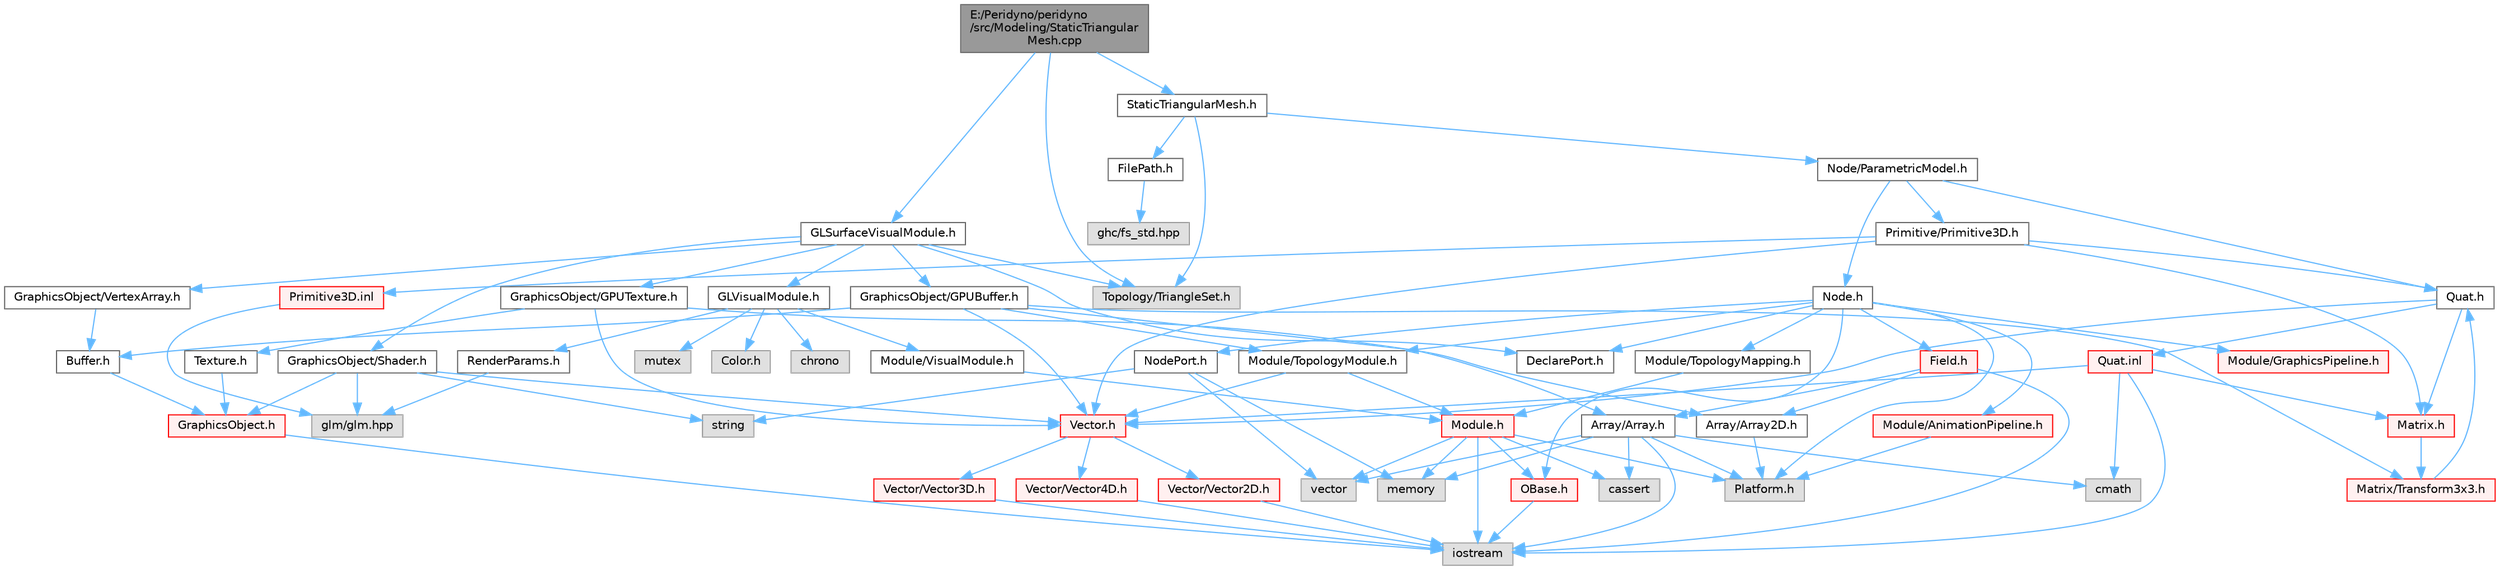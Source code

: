 digraph "E:/Peridyno/peridyno/src/Modeling/StaticTriangularMesh.cpp"
{
 // LATEX_PDF_SIZE
  bgcolor="transparent";
  edge [fontname=Helvetica,fontsize=10,labelfontname=Helvetica,labelfontsize=10];
  node [fontname=Helvetica,fontsize=10,shape=box,height=0.2,width=0.4];
  Node1 [id="Node000001",label="E:/Peridyno/peridyno\l/src/Modeling/StaticTriangular\lMesh.cpp",height=0.2,width=0.4,color="gray40", fillcolor="grey60", style="filled", fontcolor="black",tooltip=" "];
  Node1 -> Node2 [id="edge1_Node000001_Node000002",color="steelblue1",style="solid",tooltip=" "];
  Node2 [id="Node000002",label="StaticTriangularMesh.h",height=0.2,width=0.4,color="grey40", fillcolor="white", style="filled",URL="$_static_triangular_mesh_8h.html",tooltip=" "];
  Node2 -> Node3 [id="edge2_Node000002_Node000003",color="steelblue1",style="solid",tooltip=" "];
  Node3 [id="Node000003",label="Node/ParametricModel.h",height=0.2,width=0.4,color="grey40", fillcolor="white", style="filled",URL="$_parametric_model_8h.html",tooltip=" "];
  Node3 -> Node4 [id="edge3_Node000003_Node000004",color="steelblue1",style="solid",tooltip=" "];
  Node4 [id="Node000004",label="Node.h",height=0.2,width=0.4,color="grey40", fillcolor="white", style="filled",URL="$_node_8h.html",tooltip=" "];
  Node4 -> Node5 [id="edge4_Node000004_Node000005",color="steelblue1",style="solid",tooltip=" "];
  Node5 [id="Node000005",label="OBase.h",height=0.2,width=0.4,color="red", fillcolor="#FFF0F0", style="filled",URL="$_o_base_8h.html",tooltip=" "];
  Node5 -> Node6 [id="edge5_Node000005_Node000006",color="steelblue1",style="solid",tooltip=" "];
  Node6 [id="Node000006",label="iostream",height=0.2,width=0.4,color="grey60", fillcolor="#E0E0E0", style="filled",tooltip=" "];
  Node4 -> Node17 [id="edge6_Node000004_Node000017",color="steelblue1",style="solid",tooltip=" "];
  Node17 [id="Node000017",label="Field.h",height=0.2,width=0.4,color="red", fillcolor="#FFF0F0", style="filled",URL="$_field_8h.html",tooltip=" "];
  Node17 -> Node6 [id="edge7_Node000017_Node000006",color="steelblue1",style="solid",tooltip=" "];
  Node17 -> Node20 [id="edge8_Node000017_Node000020",color="steelblue1",style="solid",tooltip=" "];
  Node20 [id="Node000020",label="Array/Array.h",height=0.2,width=0.4,color="grey40", fillcolor="white", style="filled",URL="$_array_8h.html",tooltip=" "];
  Node20 -> Node8 [id="edge9_Node000020_Node000008",color="steelblue1",style="solid",tooltip=" "];
  Node8 [id="Node000008",label="Platform.h",height=0.2,width=0.4,color="grey60", fillcolor="#E0E0E0", style="filled",tooltip=" "];
  Node20 -> Node21 [id="edge10_Node000020_Node000021",color="steelblue1",style="solid",tooltip=" "];
  Node21 [id="Node000021",label="cassert",height=0.2,width=0.4,color="grey60", fillcolor="#E0E0E0", style="filled",tooltip=" "];
  Node20 -> Node22 [id="edge11_Node000020_Node000022",color="steelblue1",style="solid",tooltip=" "];
  Node22 [id="Node000022",label="vector",height=0.2,width=0.4,color="grey60", fillcolor="#E0E0E0", style="filled",tooltip=" "];
  Node20 -> Node6 [id="edge12_Node000020_Node000006",color="steelblue1",style="solid",tooltip=" "];
  Node20 -> Node23 [id="edge13_Node000020_Node000023",color="steelblue1",style="solid",tooltip=" "];
  Node23 [id="Node000023",label="memory",height=0.2,width=0.4,color="grey60", fillcolor="#E0E0E0", style="filled",tooltip=" "];
  Node20 -> Node24 [id="edge14_Node000020_Node000024",color="steelblue1",style="solid",tooltip=" "];
  Node24 [id="Node000024",label="cmath",height=0.2,width=0.4,color="grey60", fillcolor="#E0E0E0", style="filled",tooltip=" "];
  Node17 -> Node25 [id="edge15_Node000017_Node000025",color="steelblue1",style="solid",tooltip=" "];
  Node25 [id="Node000025",label="Array/Array2D.h",height=0.2,width=0.4,color="grey40", fillcolor="white", style="filled",URL="$_array2_d_8h.html",tooltip=" "];
  Node25 -> Node8 [id="edge16_Node000025_Node000008",color="steelblue1",style="solid",tooltip=" "];
  Node4 -> Node8 [id="edge17_Node000004_Node000008",color="steelblue1",style="solid",tooltip=" "];
  Node4 -> Node72 [id="edge18_Node000004_Node000072",color="steelblue1",style="solid",tooltip=" "];
  Node72 [id="Node000072",label="DeclarePort.h",height=0.2,width=0.4,color="grey40", fillcolor="white", style="filled",URL="$_declare_port_8h.html",tooltip=" "];
  Node4 -> Node73 [id="edge19_Node000004_Node000073",color="steelblue1",style="solid",tooltip=" "];
  Node73 [id="Node000073",label="NodePort.h",height=0.2,width=0.4,color="grey40", fillcolor="white", style="filled",URL="$_node_port_8h.html",tooltip=" "];
  Node73 -> Node11 [id="edge20_Node000073_Node000011",color="steelblue1",style="solid",tooltip=" "];
  Node11 [id="Node000011",label="string",height=0.2,width=0.4,color="grey60", fillcolor="#E0E0E0", style="filled",tooltip=" "];
  Node73 -> Node22 [id="edge21_Node000073_Node000022",color="steelblue1",style="solid",tooltip=" "];
  Node73 -> Node23 [id="edge22_Node000073_Node000023",color="steelblue1",style="solid",tooltip=" "];
  Node4 -> Node74 [id="edge23_Node000004_Node000074",color="steelblue1",style="solid",tooltip=" "];
  Node74 [id="Node000074",label="Module/TopologyModule.h",height=0.2,width=0.4,color="grey40", fillcolor="white", style="filled",URL="$_topology_module_8h.html",tooltip=" "];
  Node74 -> Node32 [id="edge24_Node000074_Node000032",color="steelblue1",style="solid",tooltip=" "];
  Node32 [id="Node000032",label="Vector.h",height=0.2,width=0.4,color="red", fillcolor="#FFF0F0", style="filled",URL="$_vector_8h.html",tooltip=" "];
  Node32 -> Node33 [id="edge25_Node000032_Node000033",color="steelblue1",style="solid",tooltip=" "];
  Node33 [id="Node000033",label="Vector/Vector2D.h",height=0.2,width=0.4,color="red", fillcolor="#FFF0F0", style="filled",URL="$_vector2_d_8h.html",tooltip=" "];
  Node33 -> Node6 [id="edge26_Node000033_Node000006",color="steelblue1",style="solid",tooltip=" "];
  Node32 -> Node39 [id="edge27_Node000032_Node000039",color="steelblue1",style="solid",tooltip=" "];
  Node39 [id="Node000039",label="Vector/Vector3D.h",height=0.2,width=0.4,color="red", fillcolor="#FFF0F0", style="filled",URL="$_vector3_d_8h.html",tooltip=" "];
  Node39 -> Node6 [id="edge28_Node000039_Node000006",color="steelblue1",style="solid",tooltip=" "];
  Node32 -> Node42 [id="edge29_Node000032_Node000042",color="steelblue1",style="solid",tooltip=" "];
  Node42 [id="Node000042",label="Vector/Vector4D.h",height=0.2,width=0.4,color="red", fillcolor="#FFF0F0", style="filled",URL="$_vector4_d_8h.html",tooltip=" "];
  Node42 -> Node6 [id="edge30_Node000042_Node000006",color="steelblue1",style="solid",tooltip=" "];
  Node74 -> Node75 [id="edge31_Node000074_Node000075",color="steelblue1",style="solid",tooltip=" "];
  Node75 [id="Node000075",label="Module.h",height=0.2,width=0.4,color="red", fillcolor="#FFF0F0", style="filled",URL="$_module_8h.html",tooltip=" "];
  Node75 -> Node8 [id="edge32_Node000075_Node000008",color="steelblue1",style="solid",tooltip=" "];
  Node75 -> Node23 [id="edge33_Node000075_Node000023",color="steelblue1",style="solid",tooltip=" "];
  Node75 -> Node22 [id="edge34_Node000075_Node000022",color="steelblue1",style="solid",tooltip=" "];
  Node75 -> Node21 [id="edge35_Node000075_Node000021",color="steelblue1",style="solid",tooltip=" "];
  Node75 -> Node6 [id="edge36_Node000075_Node000006",color="steelblue1",style="solid",tooltip=" "];
  Node75 -> Node5 [id="edge37_Node000075_Node000005",color="steelblue1",style="solid",tooltip=" "];
  Node4 -> Node94 [id="edge38_Node000004_Node000094",color="steelblue1",style="solid",tooltip=" "];
  Node94 [id="Node000094",label="Module/TopologyMapping.h",height=0.2,width=0.4,color="grey40", fillcolor="white", style="filled",URL="$_topology_mapping_8h.html",tooltip=" "];
  Node94 -> Node75 [id="edge39_Node000094_Node000075",color="steelblue1",style="solid",tooltip=" "];
  Node4 -> Node95 [id="edge40_Node000004_Node000095",color="steelblue1",style="solid",tooltip=" "];
  Node95 [id="Node000095",label="Module/AnimationPipeline.h",height=0.2,width=0.4,color="red", fillcolor="#FFF0F0", style="filled",URL="$_animation_pipeline_8h.html",tooltip=" "];
  Node95 -> Node8 [id="edge41_Node000095_Node000008",color="steelblue1",style="solid",tooltip=" "];
  Node4 -> Node97 [id="edge42_Node000004_Node000097",color="steelblue1",style="solid",tooltip=" "];
  Node97 [id="Node000097",label="Module/GraphicsPipeline.h",height=0.2,width=0.4,color="red", fillcolor="#FFF0F0", style="filled",URL="$_graphics_pipeline_8h.html",tooltip=" "];
  Node3 -> Node63 [id="edge43_Node000003_Node000063",color="steelblue1",style="solid",tooltip=" "];
  Node63 [id="Node000063",label="Quat.h",height=0.2,width=0.4,color="grey40", fillcolor="white", style="filled",URL="$_quat_8h.html",tooltip="Implementation of quaternion."];
  Node63 -> Node32 [id="edge44_Node000063_Node000032",color="steelblue1",style="solid",tooltip=" "];
  Node63 -> Node50 [id="edge45_Node000063_Node000050",color="steelblue1",style="solid",tooltip=" "];
  Node50 [id="Node000050",label="Matrix.h",height=0.2,width=0.4,color="red", fillcolor="#FFF0F0", style="filled",URL="$_matrix_8h.html",tooltip=" "];
  Node50 -> Node62 [id="edge46_Node000050_Node000062",color="steelblue1",style="solid",tooltip=" "];
  Node62 [id="Node000062",label="Matrix/Transform3x3.h",height=0.2,width=0.4,color="red", fillcolor="#FFF0F0", style="filled",URL="$_transform3x3_8h.html",tooltip=" "];
  Node62 -> Node63 [id="edge47_Node000062_Node000063",color="steelblue1",style="solid",tooltip=" "];
  Node63 -> Node64 [id="edge48_Node000063_Node000064",color="steelblue1",style="solid",tooltip=" "];
  Node64 [id="Node000064",label="Quat.inl",height=0.2,width=0.4,color="red", fillcolor="#FFF0F0", style="filled",URL="$_quat_8inl.html",tooltip=" "];
  Node64 -> Node24 [id="edge49_Node000064_Node000024",color="steelblue1",style="solid",tooltip=" "];
  Node64 -> Node6 [id="edge50_Node000064_Node000006",color="steelblue1",style="solid",tooltip=" "];
  Node64 -> Node32 [id="edge51_Node000064_Node000032",color="steelblue1",style="solid",tooltip=" "];
  Node64 -> Node50 [id="edge52_Node000064_Node000050",color="steelblue1",style="solid",tooltip=" "];
  Node3 -> Node98 [id="edge53_Node000003_Node000098",color="steelblue1",style="solid",tooltip=" "];
  Node98 [id="Node000098",label="Primitive/Primitive3D.h",height=0.2,width=0.4,color="grey40", fillcolor="white", style="filled",URL="$_primitive3_d_8h.html",tooltip=" "];
  Node98 -> Node32 [id="edge54_Node000098_Node000032",color="steelblue1",style="solid",tooltip=" "];
  Node98 -> Node50 [id="edge55_Node000098_Node000050",color="steelblue1",style="solid",tooltip=" "];
  Node98 -> Node63 [id="edge56_Node000098_Node000063",color="steelblue1",style="solid",tooltip=" "];
  Node98 -> Node99 [id="edge57_Node000098_Node000099",color="steelblue1",style="solid",tooltip=" "];
  Node99 [id="Node000099",label="Primitive3D.inl",height=0.2,width=0.4,color="red", fillcolor="#FFF0F0", style="filled",URL="$_primitive3_d_8inl.html",tooltip=" "];
  Node99 -> Node67 [id="edge58_Node000099_Node000067",color="steelblue1",style="solid",tooltip=" "];
  Node67 [id="Node000067",label="glm/glm.hpp",height=0.2,width=0.4,color="grey60", fillcolor="#E0E0E0", style="filled",tooltip=" "];
  Node2 -> Node102 [id="edge59_Node000002_Node000102",color="steelblue1",style="solid",tooltip=" "];
  Node102 [id="Node000102",label="Topology/TriangleSet.h",height=0.2,width=0.4,color="grey60", fillcolor="#E0E0E0", style="filled",tooltip=" "];
  Node2 -> Node103 [id="edge60_Node000002_Node000103",color="steelblue1",style="solid",tooltip=" "];
  Node103 [id="Node000103",label="FilePath.h",height=0.2,width=0.4,color="grey40", fillcolor="white", style="filled",URL="$_file_path_8h.html",tooltip=" "];
  Node103 -> Node104 [id="edge61_Node000103_Node000104",color="steelblue1",style="solid",tooltip=" "];
  Node104 [id="Node000104",label="ghc/fs_std.hpp",height=0.2,width=0.4,color="grey60", fillcolor="#E0E0E0", style="filled",tooltip=" "];
  Node1 -> Node105 [id="edge62_Node000001_Node000105",color="steelblue1",style="solid",tooltip=" "];
  Node105 [id="Node000105",label="GLSurfaceVisualModule.h",height=0.2,width=0.4,color="grey40", fillcolor="white", style="filled",URL="$_g_l_surface_visual_module_8h.html",tooltip=" "];
  Node105 -> Node72 [id="edge63_Node000105_Node000072",color="steelblue1",style="solid",tooltip=" "];
  Node105 -> Node102 [id="edge64_Node000105_Node000102",color="steelblue1",style="solid",tooltip=" "];
  Node105 -> Node106 [id="edge65_Node000105_Node000106",color="steelblue1",style="solid",tooltip=" "];
  Node106 [id="Node000106",label="GLVisualModule.h",height=0.2,width=0.4,color="grey40", fillcolor="white", style="filled",URL="$_g_l_visual_module_8h.html",tooltip=" "];
  Node106 -> Node107 [id="edge66_Node000106_Node000107",color="steelblue1",style="solid",tooltip=" "];
  Node107 [id="Node000107",label="chrono",height=0.2,width=0.4,color="grey60", fillcolor="#E0E0E0", style="filled",tooltip=" "];
  Node106 -> Node77 [id="edge67_Node000106_Node000077",color="steelblue1",style="solid",tooltip=" "];
  Node77 [id="Node000077",label="mutex",height=0.2,width=0.4,color="grey60", fillcolor="#E0E0E0", style="filled",tooltip=" "];
  Node106 -> Node108 [id="edge68_Node000106_Node000108",color="steelblue1",style="solid",tooltip=" "];
  Node108 [id="Node000108",label="Module/VisualModule.h",height=0.2,width=0.4,color="grey40", fillcolor="white", style="filled",URL="$_visual_module_8h.html",tooltip=" "];
  Node108 -> Node75 [id="edge69_Node000108_Node000075",color="steelblue1",style="solid",tooltip=" "];
  Node106 -> Node109 [id="edge70_Node000106_Node000109",color="steelblue1",style="solid",tooltip=" "];
  Node109 [id="Node000109",label="Color.h",height=0.2,width=0.4,color="grey60", fillcolor="#E0E0E0", style="filled",tooltip=" "];
  Node106 -> Node110 [id="edge71_Node000106_Node000110",color="steelblue1",style="solid",tooltip=" "];
  Node110 [id="Node000110",label="RenderParams.h",height=0.2,width=0.4,color="grey40", fillcolor="white", style="filled",URL="$_render_params_8h.html",tooltip=" "];
  Node110 -> Node67 [id="edge72_Node000110_Node000067",color="steelblue1",style="solid",tooltip=" "];
  Node105 -> Node111 [id="edge73_Node000105_Node000111",color="steelblue1",style="solid",tooltip=" "];
  Node111 [id="Node000111",label="GraphicsObject/GPUBuffer.h",height=0.2,width=0.4,color="grey40", fillcolor="white", style="filled",URL="$_g_p_u_buffer_8h.html",tooltip=" "];
  Node111 -> Node112 [id="edge74_Node000111_Node000112",color="steelblue1",style="solid",tooltip=" "];
  Node112 [id="Node000112",label="Buffer.h",height=0.2,width=0.4,color="grey40", fillcolor="white", style="filled",URL="$_buffer_8h.html",tooltip=" "];
  Node112 -> Node113 [id="edge75_Node000112_Node000113",color="steelblue1",style="solid",tooltip=" "];
  Node113 [id="Node000113",label="GraphicsObject.h",height=0.2,width=0.4,color="red", fillcolor="#FFF0F0", style="filled",URL="$_graphics_object_8h.html",tooltip=" "];
  Node113 -> Node6 [id="edge76_Node000113_Node000006",color="steelblue1",style="solid",tooltip=" "];
  Node111 -> Node20 [id="edge77_Node000111_Node000020",color="steelblue1",style="solid",tooltip=" "];
  Node111 -> Node32 [id="edge78_Node000111_Node000032",color="steelblue1",style="solid",tooltip=" "];
  Node111 -> Node62 [id="edge79_Node000111_Node000062",color="steelblue1",style="solid",tooltip=" "];
  Node111 -> Node74 [id="edge80_Node000111_Node000074",color="steelblue1",style="solid",tooltip=" "];
  Node105 -> Node114 [id="edge81_Node000105_Node000114",color="steelblue1",style="solid",tooltip=" "];
  Node114 [id="Node000114",label="GraphicsObject/GPUTexture.h",height=0.2,width=0.4,color="grey40", fillcolor="white", style="filled",URL="$_g_p_u_texture_8h.html",tooltip=" "];
  Node114 -> Node115 [id="edge82_Node000114_Node000115",color="steelblue1",style="solid",tooltip=" "];
  Node115 [id="Node000115",label="Texture.h",height=0.2,width=0.4,color="grey40", fillcolor="white", style="filled",URL="$_texture_8h.html",tooltip=" "];
  Node115 -> Node113 [id="edge83_Node000115_Node000113",color="steelblue1",style="solid",tooltip=" "];
  Node114 -> Node32 [id="edge84_Node000114_Node000032",color="steelblue1",style="solid",tooltip=" "];
  Node114 -> Node25 [id="edge85_Node000114_Node000025",color="steelblue1",style="solid",tooltip=" "];
  Node105 -> Node116 [id="edge86_Node000105_Node000116",color="steelblue1",style="solid",tooltip=" "];
  Node116 [id="Node000116",label="GraphicsObject/VertexArray.h",height=0.2,width=0.4,color="grey40", fillcolor="white", style="filled",URL="$_vertex_array_8h.html",tooltip=" "];
  Node116 -> Node112 [id="edge87_Node000116_Node000112",color="steelblue1",style="solid",tooltip=" "];
  Node105 -> Node117 [id="edge88_Node000105_Node000117",color="steelblue1",style="solid",tooltip=" "];
  Node117 [id="Node000117",label="GraphicsObject/Shader.h",height=0.2,width=0.4,color="grey40", fillcolor="white", style="filled",URL="$_shader_8h.html",tooltip=" "];
  Node117 -> Node113 [id="edge89_Node000117_Node000113",color="steelblue1",style="solid",tooltip=" "];
  Node117 -> Node11 [id="edge90_Node000117_Node000011",color="steelblue1",style="solid",tooltip=" "];
  Node117 -> Node32 [id="edge91_Node000117_Node000032",color="steelblue1",style="solid",tooltip=" "];
  Node117 -> Node67 [id="edge92_Node000117_Node000067",color="steelblue1",style="solid",tooltip=" "];
  Node1 -> Node102 [id="edge93_Node000001_Node000102",color="steelblue1",style="solid",tooltip=" "];
}
